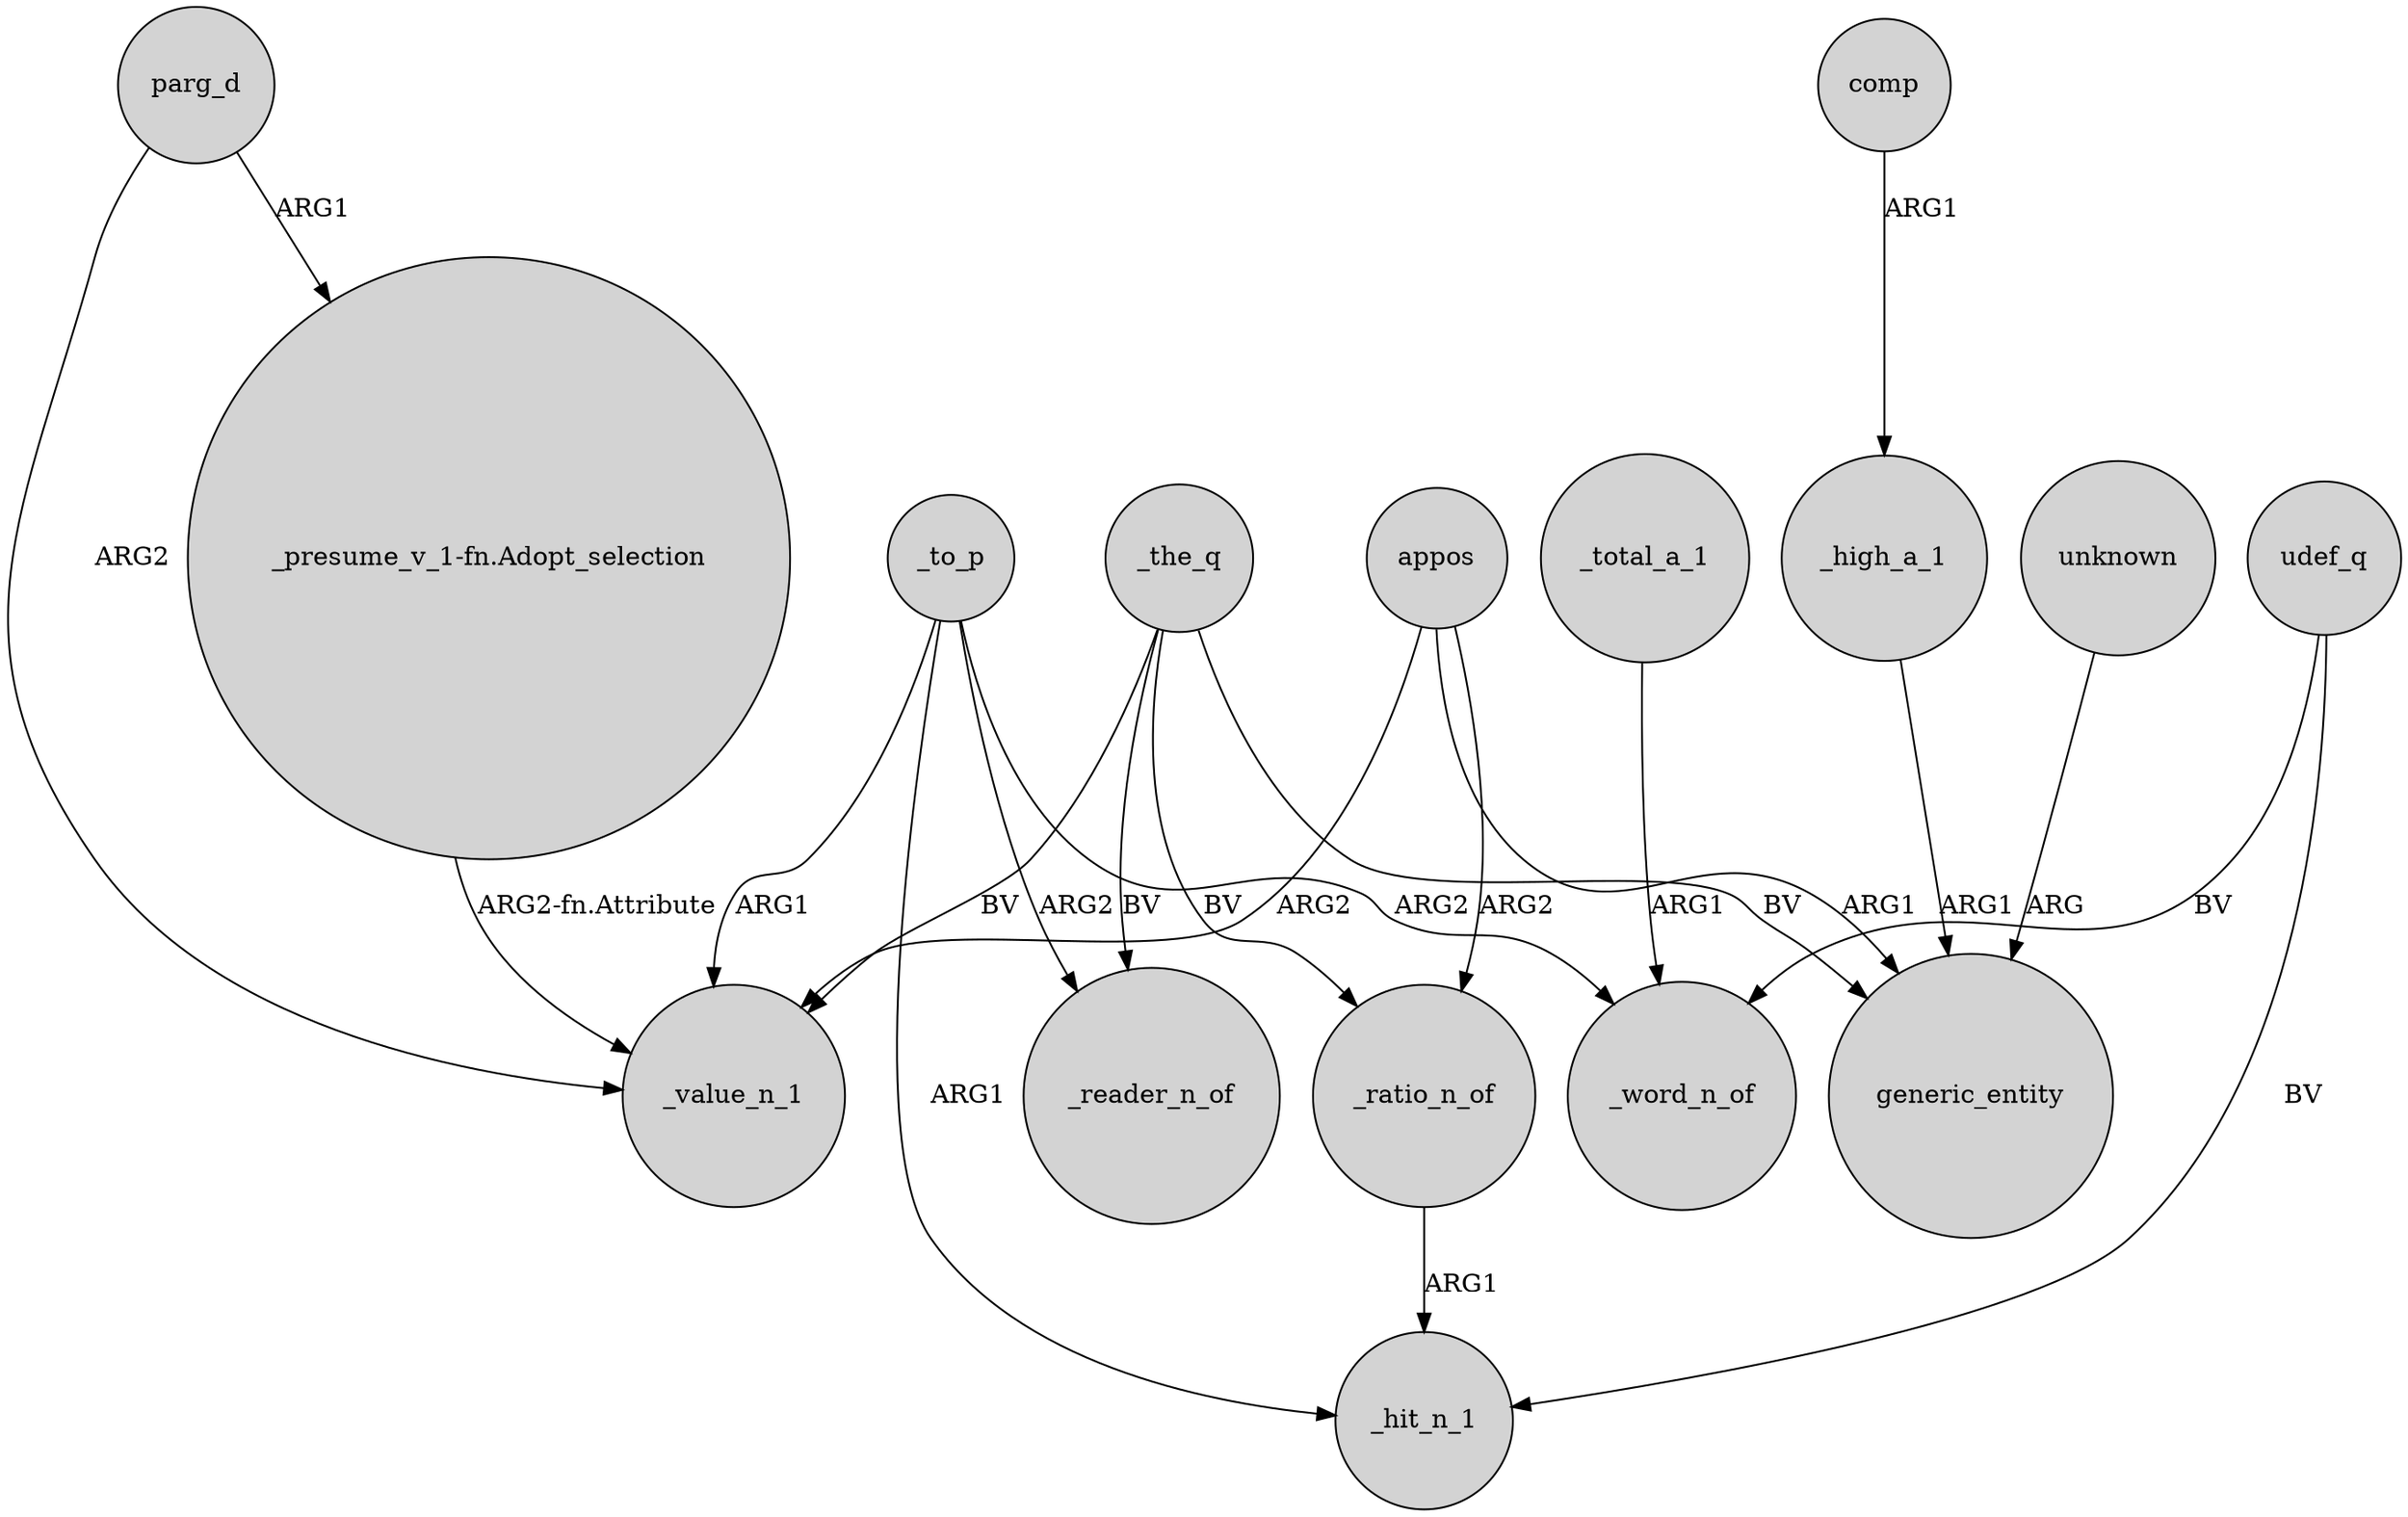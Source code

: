 digraph {
	node [shape=circle style=filled]
	parg_d -> _value_n_1 [label=ARG2]
	"_presume_v_1-fn.Adopt_selection" -> _value_n_1 [label="ARG2-fn.Attribute"]
	_the_q -> _reader_n_of [label=BV]
	_high_a_1 -> generic_entity [label=ARG1]
	_the_q -> _ratio_n_of [label=BV]
	unknown -> generic_entity [label=ARG]
	appos -> _value_n_1 [label=ARG2]
	_to_p -> _value_n_1 [label=ARG1]
	_to_p -> _reader_n_of [label=ARG2]
	udef_q -> _word_n_of [label=BV]
	comp -> _high_a_1 [label=ARG1]
	_the_q -> generic_entity [label=BV]
	_the_q -> _value_n_1 [label=BV]
	_ratio_n_of -> _hit_n_1 [label=ARG1]
	_total_a_1 -> _word_n_of [label=ARG1]
	_to_p -> _word_n_of [label=ARG2]
	appos -> generic_entity [label=ARG1]
	_to_p -> _hit_n_1 [label=ARG1]
	udef_q -> _hit_n_1 [label=BV]
	parg_d -> "_presume_v_1-fn.Adopt_selection" [label=ARG1]
	appos -> _ratio_n_of [label=ARG2]
}
